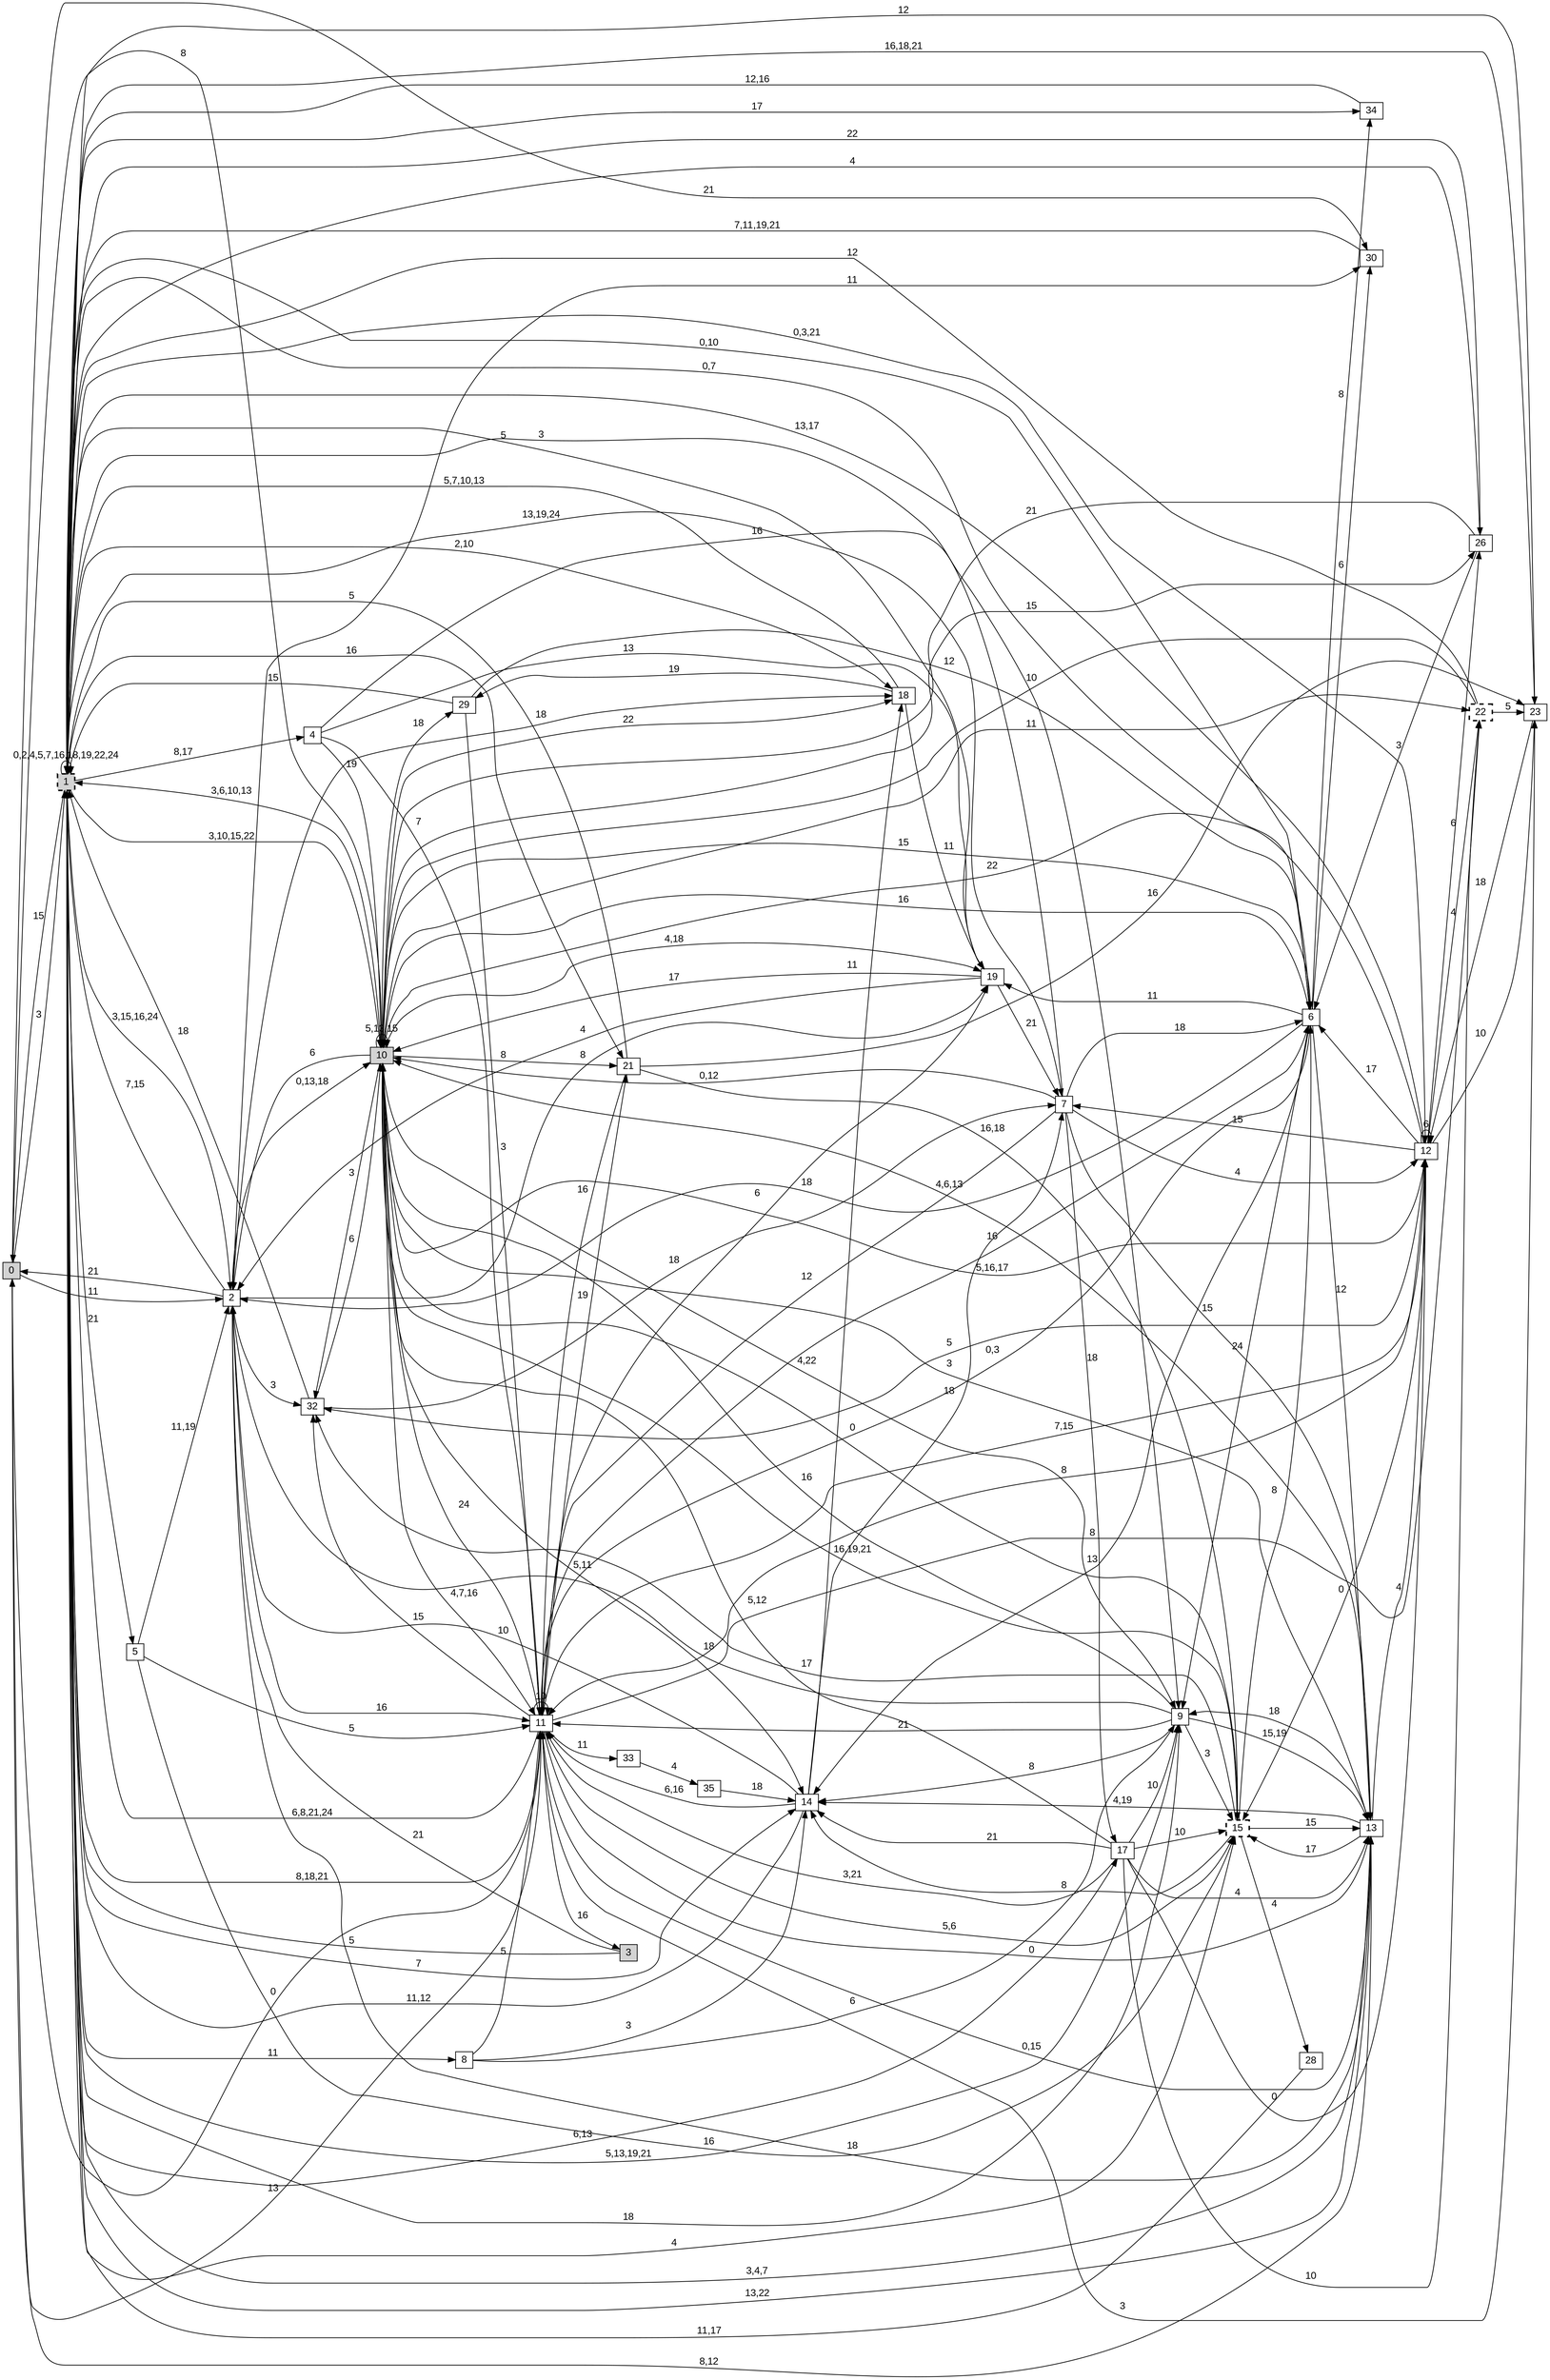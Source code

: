 digraph "NDFA" {
  rankdir=LR
  node [shape=box width=0.1 height=0.1 fontname=Arial]
  edge [fontname=Arial]
/* Estados */
 s0 [label="0" style="filled"] /* I:1 F:0 D:0 */
 s1 [label="1" style="filled,bold,dashed"] /* I:1 F:1 D:0 */
 s2 [label="2" ] /* I:0 F:0 D:0 */
 s3 [label="3" style="filled"] /* I:1 F:0 D:0 */
 s4 [label="4" ] /* I:0 F:0 D:0 */
 s5 [label="5" ] /* I:0 F:0 D:0 */
 s6 [label="6" ] /* I:0 F:0 D:0 */
 s7 [label="7" ] /* I:0 F:0 D:0 */
 s8 [label="8" ] /* I:0 F:0 D:0 */
 s9 [label="9" ] /* I:0 F:0 D:0 */
 s10 [label="10" style="filled"] /* I:1 F:0 D:0 */
 s11 [label="11" ] /* I:0 F:0 D:0 */
 s12 [label="12" ] /* I:0 F:0 D:0 */
 s13 [label="13" ] /* I:0 F:0 D:0 */
 s14 [label="14" ] /* I:0 F:0 D:0 */
 s15 [label="15" style="bold,dashed"] /* I:0 F:1 D:0 */
 s17 [label="17" ] /* I:0 F:0 D:0 */
 s18 [label="18" ] /* I:0 F:0 D:0 */
 s19 [label="19" ] /* I:0 F:0 D:0 */
 s21 [label="21" ] /* I:0 F:0 D:0 */
 s22 [label="22" style="bold,dashed"] /* I:0 F:1 D:0 */
 s23 [label="23" ] /* I:0 F:0 D:0 */
 s26 [label="26" ] /* I:0 F:0 D:0 */
 s28 [label="28" ] /* I:0 F:0 D:0 */
 s29 [label="29" ] /* I:0 F:0 D:0 */
 s30 [label="30" ] /* I:0 F:0 D:0 */
 s32 [label="32" ] /* I:0 F:0 D:0 */
 s33 [label="33" ] /* I:0 F:0 D:0 */
 s34 [label="34" ] /* I:0 F:0 D:0 */
 s35 [label="35" ] /* I:0 F:0 D:0 */
/* Transiciones */
  s0 -> s1 [label="3"]
  s0 -> s2 [label="11"]
  s0 -> s10 [label="8"]
  s0 -> s11 [label="13"]
  s0 -> s13 [label="8,12"]
  s0 -> s30 [label="21"]
  s1 -> s0 [label="15"]
  s1 -> s1 [label="0,2,4,5,7,16,18,19,22,24"]
  s1 -> s2 [label="3,15,16,24"]
  s1 -> s4 [label="8,17"]
  s1 -> s5 [label="21"]
  s1 -> s6 [label="0,7"]
  s1 -> s7 [label="13,19,24"]
  s1 -> s8 [label="11"]
  s1 -> s9 [label="18"]
  s1 -> s10 [label="3,10,15,22"]
  s1 -> s11 [label="8,18,21"]
  s1 -> s12 [label="0,3,21"]
  s1 -> s13 [label="13,22"]
  s1 -> s14 [label="7"]
  s1 -> s15 [label="4"]
  s1 -> s17 [label="6,13"]
  s1 -> s18 [label="2,10"]
  s1 -> s21 [label="16"]
  s1 -> s23 [label="12"]
  s1 -> s26 [label="22"]
  s1 -> s34 [label="17"]
  s2 -> s0 [label="21"]
  s2 -> s1 [label="7,15"]
  s2 -> s10 [label="0,13,18"]
  s2 -> s11 [label="16"]
  s2 -> s13 [label="18"]
  s2 -> s18 [label="18"]
  s2 -> s19 [label="8"]
  s2 -> s30 [label="11"]
  s2 -> s32 [label="3"]
  s3 -> s1 [label="5"]
  s3 -> s2 [label="21"]
  s4 -> s9 [label="16"]
  s4 -> s10 [label="19"]
  s4 -> s11 [label="7"]
  s4 -> s19 [label="13"]
  s5 -> s2 [label="11,19"]
  s5 -> s11 [label="5"]
  s5 -> s15 [label="16"]
  s6 -> s1 [label="0,10"]
  s6 -> s2 [label="18"]
  s6 -> s9 [label="24"]
  s6 -> s10 [label="16"]
  s6 -> s11 [label="0,3"]
  s6 -> s13 [label="12"]
  s6 -> s14 [label="13"]
  s6 -> s19 [label="11"]
  s6 -> s30 [label="6"]
  s6 -> s34 [label="8"]
  s7 -> s1 [label="3"]
  s7 -> s6 [label="18"]
  s7 -> s10 [label="0,12"]
  s7 -> s11 [label="12"]
  s7 -> s12 [label="4"]
  s7 -> s13 [label="15"]
  s7 -> s17 [label="18"]
  s8 -> s9 [label="6"]
  s8 -> s11 [label="5"]
  s8 -> s14 [label="3"]
  s9 -> s1 [label="5,13,19,21"]
  s9 -> s2 [label="18"]
  s9 -> s10 [label="16"]
  s9 -> s11 [label="21"]
  s9 -> s13 [label="15,19"]
  s9 -> s14 [label="8"]
  s9 -> s15 [label="3"]
  s10 -> s1 [label="3,6,10,13"]
  s10 -> s2 [label="6"]
  s10 -> s6 [label="15"]
  s10 -> s9 [label="4,22"]
  s10 -> s10 [label="5,13,15"]
  s10 -> s11 [label="4,7,16"]
  s10 -> s12 [label="5,16,17"]
  s10 -> s13 [label="3"]
  s10 -> s14 [label="5,11"]
  s10 -> s15 [label="0"]
  s10 -> s18 [label="22"]
  s10 -> s19 [label="4,18"]
  s10 -> s21 [label="8"]
  s10 -> s22 [label="11"]
  s10 -> s26 [label="15"]
  s10 -> s29 [label="18"]
  s10 -> s32 [label="3"]
  s11 -> s0 [label="0"]
  s11 -> s1 [label="6,8,21,24"]
  s11 -> s3 [label="16"]
  s11 -> s6 [label="16"]
  s11 -> s10 [label="24"]
  s11 -> s11 [label="10"]
  s11 -> s12 [label="7,15"]
  s11 -> s13 [label="0"]
  s11 -> s15 [label="5,6"]
  s11 -> s19 [label="6"]
  s11 -> s21 [label="19"]
  s11 -> s22 [label="8"]
  s11 -> s23 [label="3"]
  s11 -> s32 [label="15"]
  s11 -> s33 [label="11"]
  s12 -> s1 [label="13,17"]
  s12 -> s6 [label="17"]
  s12 -> s7 [label="15"]
  s12 -> s10 [label="22"]
  s12 -> s11 [label="8"]
  s12 -> s12 [label="6"]
  s12 -> s15 [label="0"]
  s12 -> s22 [label="4"]
  s12 -> s23 [label="10"]
  s12 -> s26 [label="6"]
  s12 -> s32 [label="5"]
  s13 -> s1 [label="3,4,7"]
  s13 -> s9 [label="18"]
  s13 -> s10 [label="4,6,13"]
  s13 -> s11 [label="0,15"]
  s13 -> s12 [label="4"]
  s13 -> s14 [label="4,19"]
  s13 -> s15 [label="17"]
  s14 -> s1 [label="11,12"]
  s14 -> s2 [label="10"]
  s14 -> s7 [label="18"]
  s14 -> s11 [label="6,16"]
  s14 -> s18 [label="11"]
  s15 -> s6 [label="8"]
  s15 -> s10 [label="16,19,21"]
  s15 -> s13 [label="15"]
  s15 -> s14 [label="8"]
  s15 -> s28 [label="4"]
  s15 -> s32 [label="17"]
  s17 -> s9 [label="10"]
  s17 -> s10 [label="5,12"]
  s17 -> s11 [label="3,21"]
  s17 -> s12 [label="0"]
  s17 -> s13 [label="4"]
  s17 -> s14 [label="21"]
  s17 -> s15 [label="10"]
  s17 -> s22 [label="10"]
  s18 -> s1 [label="5,7,10,13"]
  s18 -> s19 [label="11"]
  s18 -> s29 [label="19"]
  s19 -> s1 [label="5"]
  s19 -> s2 [label="4"]
  s19 -> s7 [label="21"]
  s19 -> s10 [label="17"]
  s21 -> s1 [label="5"]
  s21 -> s11 [label="16"]
  s21 -> s15 [label="16,18"]
  s21 -> s23 [label="16"]
  s22 -> s1 [label="12"]
  s22 -> s10 [label="10"]
  s22 -> s23 [label="5"]
  s23 -> s1 [label="16,18,21"]
  s23 -> s12 [label="18"]
  s26 -> s1 [label="4"]
  s26 -> s6 [label="3"]
  s26 -> s10 [label="21"]
  s28 -> s1 [label="11,17"]
  s29 -> s1 [label="15"]
  s29 -> s6 [label="12"]
  s29 -> s11 [label="3"]
  s30 -> s1 [label="7,11,19,21"]
  s32 -> s1 [label="18"]
  s32 -> s7 [label="18"]
  s32 -> s10 [label="6"]
  s33 -> s35 [label="4"]
  s34 -> s1 [label="12,16"]
  s35 -> s14 [label="18"]
}
